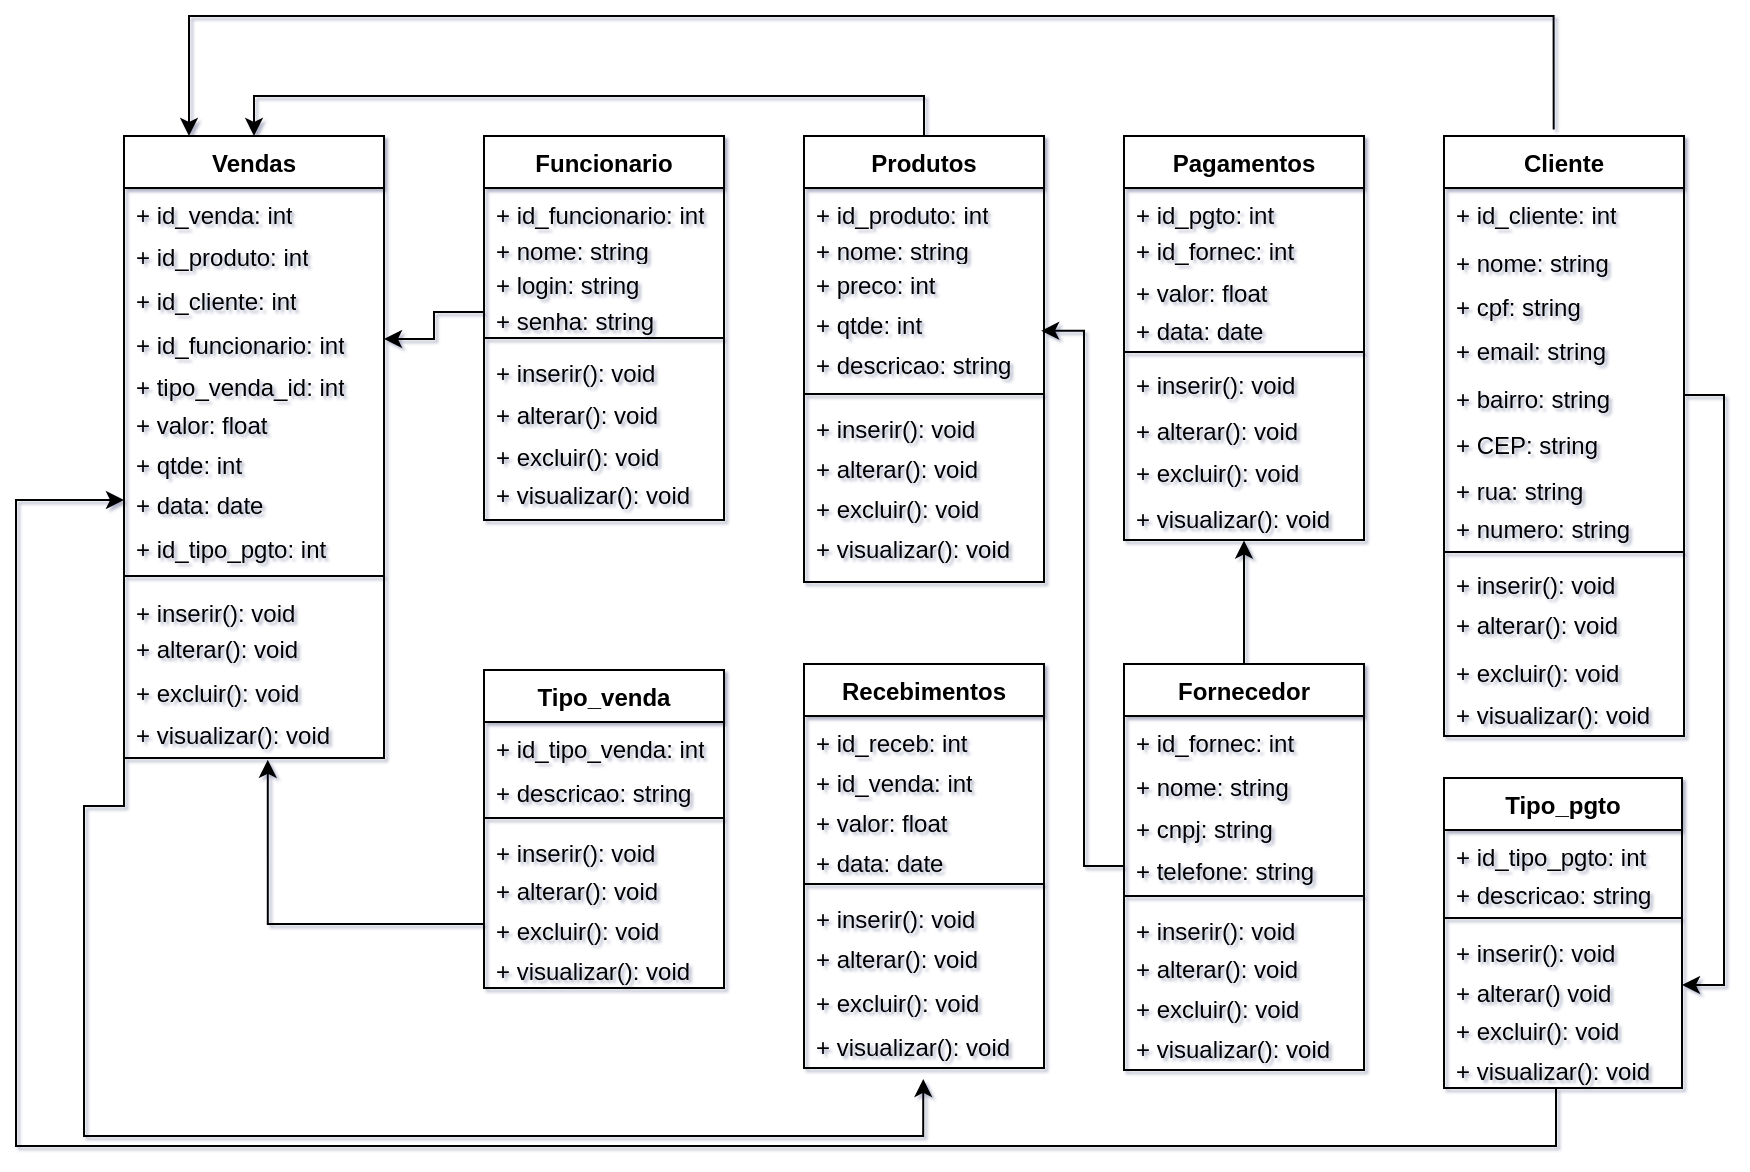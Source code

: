 <mxfile version="21.8.2" type="github">
  <diagram id="C5RBs43oDa-KdzZeNtuy" name="Page-1">
    <mxGraphModel dx="1515" dy="1010" grid="0" gridSize="10" guides="1" tooltips="1" connect="1" arrows="1" fold="1" page="0" pageScale="1" pageWidth="827" pageHeight="1169" background="none" math="0" shadow="1">
      <root>
        <mxCell id="WIyWlLk6GJQsqaUBKTNV-0" />
        <mxCell id="WIyWlLk6GJQsqaUBKTNV-1" parent="WIyWlLk6GJQsqaUBKTNV-0" />
        <mxCell id="PftI_As0DloSIWzg-in4-11" value="Pagamentos" style="swimlane;fontStyle=1;align=center;verticalAlign=top;childLayout=stackLayout;horizontal=1;startSize=26;horizontalStack=0;resizeParent=1;resizeParentMax=0;resizeLast=0;collapsible=1;marginBottom=0;whiteSpace=wrap;html=1;" vertex="1" parent="WIyWlLk6GJQsqaUBKTNV-1">
          <mxGeometry x="510" width="120" height="202" as="geometry" />
        </mxCell>
        <mxCell id="PftI_As0DloSIWzg-in4-12" value="+ id_pgto: int" style="text;strokeColor=none;fillColor=none;align=left;verticalAlign=top;spacingLeft=4;spacingRight=4;overflow=hidden;rotatable=0;points=[[0,0.5],[1,0.5]];portConstraint=eastwest;whiteSpace=wrap;html=1;" vertex="1" parent="PftI_As0DloSIWzg-in4-11">
          <mxGeometry y="26" width="120" height="18" as="geometry" />
        </mxCell>
        <mxCell id="PftI_As0DloSIWzg-in4-43" value="+ id_fornec: int" style="text;strokeColor=none;fillColor=none;align=left;verticalAlign=top;spacingLeft=4;spacingRight=4;overflow=hidden;rotatable=0;points=[[0,0.5],[1,0.5]];portConstraint=eastwest;whiteSpace=wrap;html=1;" vertex="1" parent="PftI_As0DloSIWzg-in4-11">
          <mxGeometry y="44" width="120" height="21" as="geometry" />
        </mxCell>
        <mxCell id="PftI_As0DloSIWzg-in4-139" value="+ valor: float" style="text;strokeColor=none;fillColor=none;align=left;verticalAlign=top;spacingLeft=4;spacingRight=4;overflow=hidden;rotatable=0;points=[[0,0.5],[1,0.5]];portConstraint=eastwest;whiteSpace=wrap;html=1;" vertex="1" parent="PftI_As0DloSIWzg-in4-11">
          <mxGeometry y="65" width="120" height="19" as="geometry" />
        </mxCell>
        <mxCell id="PftI_As0DloSIWzg-in4-44" value="+ data: date" style="text;strokeColor=none;fillColor=none;align=left;verticalAlign=top;spacingLeft=4;spacingRight=4;overflow=hidden;rotatable=0;points=[[0,0.5],[1,0.5]];portConstraint=eastwest;whiteSpace=wrap;html=1;" vertex="1" parent="PftI_As0DloSIWzg-in4-11">
          <mxGeometry y="84" width="120" height="21" as="geometry" />
        </mxCell>
        <mxCell id="PftI_As0DloSIWzg-in4-13" value="" style="line;strokeWidth=1;fillColor=none;align=left;verticalAlign=middle;spacingTop=-1;spacingLeft=3;spacingRight=3;rotatable=0;labelPosition=right;points=[];portConstraint=eastwest;strokeColor=inherit;" vertex="1" parent="PftI_As0DloSIWzg-in4-11">
          <mxGeometry y="105" width="120" height="6" as="geometry" />
        </mxCell>
        <mxCell id="PftI_As0DloSIWzg-in4-67" value="+ inserir(): void" style="text;strokeColor=none;fillColor=none;align=left;verticalAlign=top;spacingLeft=4;spacingRight=4;overflow=hidden;rotatable=0;points=[[0,0.5],[1,0.5]];portConstraint=eastwest;whiteSpace=wrap;html=1;" vertex="1" parent="PftI_As0DloSIWzg-in4-11">
          <mxGeometry y="111" width="120" height="23" as="geometry" />
        </mxCell>
        <mxCell id="PftI_As0DloSIWzg-in4-68" value="+ alterar(): void" style="text;strokeColor=none;fillColor=none;align=left;verticalAlign=top;spacingLeft=4;spacingRight=4;overflow=hidden;rotatable=0;points=[[0,0.5],[1,0.5]];portConstraint=eastwest;whiteSpace=wrap;html=1;" vertex="1" parent="PftI_As0DloSIWzg-in4-11">
          <mxGeometry y="134" width="120" height="21" as="geometry" />
        </mxCell>
        <mxCell id="PftI_As0DloSIWzg-in4-69" value="+ excluir(): void" style="text;strokeColor=none;fillColor=none;align=left;verticalAlign=top;spacingLeft=4;spacingRight=4;overflow=hidden;rotatable=0;points=[[0,0.5],[1,0.5]];portConstraint=eastwest;whiteSpace=wrap;html=1;" vertex="1" parent="PftI_As0DloSIWzg-in4-11">
          <mxGeometry y="155" width="120" height="23" as="geometry" />
        </mxCell>
        <mxCell id="PftI_As0DloSIWzg-in4-70" value="+ visualizar(): void" style="text;strokeColor=none;fillColor=none;align=left;verticalAlign=top;spacingLeft=4;spacingRight=4;overflow=hidden;rotatable=0;points=[[0,0.5],[1,0.5]];portConstraint=eastwest;whiteSpace=wrap;html=1;" vertex="1" parent="PftI_As0DloSIWzg-in4-11">
          <mxGeometry y="178" width="120" height="24" as="geometry" />
        </mxCell>
        <mxCell id="PftI_As0DloSIWzg-in4-15" value="Funcionario" style="swimlane;fontStyle=1;align=center;verticalAlign=top;childLayout=stackLayout;horizontal=1;startSize=26;horizontalStack=0;resizeParent=1;resizeParentMax=0;resizeLast=0;collapsible=1;marginBottom=0;whiteSpace=wrap;html=1;" vertex="1" parent="WIyWlLk6GJQsqaUBKTNV-1">
          <mxGeometry x="190" width="120" height="192" as="geometry">
            <mxRectangle x="30" y="192" width="110" height="30" as="alternateBounds" />
          </mxGeometry>
        </mxCell>
        <mxCell id="PftI_As0DloSIWzg-in4-16" value="+ id_funcionario: int" style="text;strokeColor=none;fillColor=none;align=left;verticalAlign=top;spacingLeft=4;spacingRight=4;overflow=hidden;rotatable=0;points=[[0,0.5],[1,0.5]];portConstraint=eastwest;whiteSpace=wrap;html=1;" vertex="1" parent="PftI_As0DloSIWzg-in4-15">
          <mxGeometry y="26" width="120" height="18" as="geometry" />
        </mxCell>
        <mxCell id="PftI_As0DloSIWzg-in4-81" value="+ nome: string" style="text;strokeColor=none;fillColor=none;align=left;verticalAlign=top;spacingLeft=4;spacingRight=4;overflow=hidden;rotatable=0;points=[[0,0.5],[1,0.5]];portConstraint=eastwest;whiteSpace=wrap;html=1;" vertex="1" parent="PftI_As0DloSIWzg-in4-15">
          <mxGeometry y="44" width="120" height="17" as="geometry" />
        </mxCell>
        <mxCell id="PftI_As0DloSIWzg-in4-82" value="+ login: string" style="text;strokeColor=none;fillColor=none;align=left;verticalAlign=top;spacingLeft=4;spacingRight=4;overflow=hidden;rotatable=0;points=[[0,0.5],[1,0.5]];portConstraint=eastwest;whiteSpace=wrap;html=1;" vertex="1" parent="PftI_As0DloSIWzg-in4-15">
          <mxGeometry y="61" width="120" height="18" as="geometry" />
        </mxCell>
        <mxCell id="PftI_As0DloSIWzg-in4-83" value="+ senha: string" style="text;strokeColor=none;fillColor=none;align=left;verticalAlign=top;spacingLeft=4;spacingRight=4;overflow=hidden;rotatable=0;points=[[0,0.5],[1,0.5]];portConstraint=eastwest;whiteSpace=wrap;html=1;" vertex="1" parent="PftI_As0DloSIWzg-in4-15">
          <mxGeometry y="79" width="120" height="18" as="geometry" />
        </mxCell>
        <mxCell id="PftI_As0DloSIWzg-in4-17" value="" style="line;strokeWidth=1;fillColor=none;align=left;verticalAlign=middle;spacingTop=-1;spacingLeft=3;spacingRight=3;rotatable=0;labelPosition=right;points=[];portConstraint=eastwest;strokeColor=inherit;" vertex="1" parent="PftI_As0DloSIWzg-in4-15">
          <mxGeometry y="97" width="120" height="8" as="geometry" />
        </mxCell>
        <mxCell id="PftI_As0DloSIWzg-in4-18" value="+ inserir(): void&lt;br&gt;" style="text;strokeColor=none;fillColor=none;align=left;verticalAlign=top;spacingLeft=4;spacingRight=4;overflow=hidden;rotatable=0;points=[[0,0.5],[1,0.5]];portConstraint=eastwest;whiteSpace=wrap;html=1;" vertex="1" parent="PftI_As0DloSIWzg-in4-15">
          <mxGeometry y="105" width="120" height="21" as="geometry" />
        </mxCell>
        <mxCell id="PftI_As0DloSIWzg-in4-85" value="+ alterar(): void" style="text;strokeColor=none;fillColor=none;align=left;verticalAlign=top;spacingLeft=4;spacingRight=4;overflow=hidden;rotatable=0;points=[[0,0.5],[1,0.5]];portConstraint=eastwest;whiteSpace=wrap;html=1;" vertex="1" parent="PftI_As0DloSIWzg-in4-15">
          <mxGeometry y="126" width="120" height="21" as="geometry" />
        </mxCell>
        <mxCell id="PftI_As0DloSIWzg-in4-86" value="+ excluir(): void" style="text;strokeColor=none;fillColor=none;align=left;verticalAlign=top;spacingLeft=4;spacingRight=4;overflow=hidden;rotatable=0;points=[[0,0.5],[1,0.5]];portConstraint=eastwest;whiteSpace=wrap;html=1;" vertex="1" parent="PftI_As0DloSIWzg-in4-15">
          <mxGeometry y="147" width="120" height="19" as="geometry" />
        </mxCell>
        <mxCell id="PftI_As0DloSIWzg-in4-84" value="+ visualizar(): void" style="text;strokeColor=none;fillColor=none;align=left;verticalAlign=top;spacingLeft=4;spacingRight=4;overflow=hidden;rotatable=0;points=[[0,0.5],[1,0.5]];portConstraint=eastwest;whiteSpace=wrap;html=1;" vertex="1" parent="PftI_As0DloSIWzg-in4-15">
          <mxGeometry y="166" width="120" height="26" as="geometry" />
        </mxCell>
        <mxCell id="PftI_As0DloSIWzg-in4-105" style="edgeStyle=orthogonalEdgeStyle;rounded=0;orthogonalLoop=1;jettySize=auto;html=1;entryX=0.25;entryY=0;entryDx=0;entryDy=0;exitX=0.457;exitY=-0.011;exitDx=0;exitDy=0;exitPerimeter=0;" edge="1" parent="WIyWlLk6GJQsqaUBKTNV-1" source="PftI_As0DloSIWzg-in4-20" target="PftI_As0DloSIWzg-in4-32">
          <mxGeometry relative="1" as="geometry">
            <mxPoint x="728" y="-50" as="sourcePoint" />
            <mxPoint x="40" y="-50" as="targetPoint" />
            <Array as="points">
              <mxPoint x="725" y="-60" />
              <mxPoint x="43" y="-60" />
            </Array>
          </mxGeometry>
        </mxCell>
        <mxCell id="PftI_As0DloSIWzg-in4-20" value="Cliente" style="swimlane;fontStyle=1;align=center;verticalAlign=top;childLayout=stackLayout;horizontal=1;startSize=26;horizontalStack=0;resizeParent=1;resizeParentMax=0;resizeLast=0;collapsible=1;marginBottom=0;whiteSpace=wrap;html=1;" vertex="1" parent="WIyWlLk6GJQsqaUBKTNV-1">
          <mxGeometry x="670" width="120" height="300" as="geometry" />
        </mxCell>
        <mxCell id="PftI_As0DloSIWzg-in4-21" value="+ id_cliente: int" style="text;strokeColor=none;fillColor=none;align=left;verticalAlign=top;spacingLeft=4;spacingRight=4;overflow=hidden;rotatable=0;points=[[0,0.5],[1,0.5]];portConstraint=eastwest;whiteSpace=wrap;html=1;" vertex="1" parent="PftI_As0DloSIWzg-in4-20">
          <mxGeometry y="26" width="120" height="24" as="geometry" />
        </mxCell>
        <mxCell id="PftI_As0DloSIWzg-in4-55" value="+ nome: string" style="text;strokeColor=none;fillColor=none;align=left;verticalAlign=top;spacingLeft=4;spacingRight=4;overflow=hidden;rotatable=0;points=[[0,0.5],[1,0.5]];portConstraint=eastwest;whiteSpace=wrap;html=1;" vertex="1" parent="PftI_As0DloSIWzg-in4-20">
          <mxGeometry y="50" width="120" height="22" as="geometry" />
        </mxCell>
        <mxCell id="PftI_As0DloSIWzg-in4-56" value="+ cpf: string" style="text;strokeColor=none;fillColor=none;align=left;verticalAlign=top;spacingLeft=4;spacingRight=4;overflow=hidden;rotatable=0;points=[[0,0.5],[1,0.5]];portConstraint=eastwest;whiteSpace=wrap;html=1;" vertex="1" parent="PftI_As0DloSIWzg-in4-20">
          <mxGeometry y="72" width="120" height="22" as="geometry" />
        </mxCell>
        <mxCell id="PftI_As0DloSIWzg-in4-57" value="+ email: string" style="text;strokeColor=none;fillColor=none;align=left;verticalAlign=top;spacingLeft=4;spacingRight=4;overflow=hidden;rotatable=0;points=[[0,0.5],[1,0.5]];portConstraint=eastwest;whiteSpace=wrap;html=1;" vertex="1" parent="PftI_As0DloSIWzg-in4-20">
          <mxGeometry y="94" width="120" height="24" as="geometry" />
        </mxCell>
        <mxCell id="PftI_As0DloSIWzg-in4-58" value="+ bairro: string" style="text;strokeColor=none;fillColor=none;align=left;verticalAlign=top;spacingLeft=4;spacingRight=4;overflow=hidden;rotatable=0;points=[[0,0.5],[1,0.5]];portConstraint=eastwest;whiteSpace=wrap;html=1;" vertex="1" parent="PftI_As0DloSIWzg-in4-20">
          <mxGeometry y="118" width="120" height="23" as="geometry" />
        </mxCell>
        <mxCell id="PftI_As0DloSIWzg-in4-63" value="+ CEP: string" style="text;strokeColor=none;fillColor=none;align=left;verticalAlign=top;spacingLeft=4;spacingRight=4;overflow=hidden;rotatable=0;points=[[0,0.5],[1,0.5]];portConstraint=eastwest;whiteSpace=wrap;html=1;" vertex="1" parent="PftI_As0DloSIWzg-in4-20">
          <mxGeometry y="141" width="120" height="23" as="geometry" />
        </mxCell>
        <mxCell id="PftI_As0DloSIWzg-in4-65" value="+ rua: string" style="text;strokeColor=none;fillColor=none;align=left;verticalAlign=top;spacingLeft=4;spacingRight=4;overflow=hidden;rotatable=0;points=[[0,0.5],[1,0.5]];portConstraint=eastwest;whiteSpace=wrap;html=1;" vertex="1" parent="PftI_As0DloSIWzg-in4-20">
          <mxGeometry y="164" width="120" height="19" as="geometry" />
        </mxCell>
        <mxCell id="PftI_As0DloSIWzg-in4-66" value="+ numero: string" style="text;strokeColor=none;fillColor=none;align=left;verticalAlign=top;spacingLeft=4;spacingRight=4;overflow=hidden;rotatable=0;points=[[0,0.5],[1,0.5]];portConstraint=eastwest;whiteSpace=wrap;html=1;" vertex="1" parent="PftI_As0DloSIWzg-in4-20">
          <mxGeometry y="183" width="120" height="22" as="geometry" />
        </mxCell>
        <mxCell id="PftI_As0DloSIWzg-in4-22" value="" style="line;strokeWidth=1;fillColor=none;align=left;verticalAlign=middle;spacingTop=-1;spacingLeft=3;spacingRight=3;rotatable=0;labelPosition=right;points=[];portConstraint=eastwest;strokeColor=inherit;" vertex="1" parent="PftI_As0DloSIWzg-in4-20">
          <mxGeometry y="205" width="120" height="6" as="geometry" />
        </mxCell>
        <mxCell id="PftI_As0DloSIWzg-in4-59" value="+ inserir(): void" style="text;strokeColor=none;fillColor=none;align=left;verticalAlign=top;spacingLeft=4;spacingRight=4;overflow=hidden;rotatable=0;points=[[0,0.5],[1,0.5]];portConstraint=eastwest;whiteSpace=wrap;html=1;" vertex="1" parent="PftI_As0DloSIWzg-in4-20">
          <mxGeometry y="211" width="120" height="20" as="geometry" />
        </mxCell>
        <mxCell id="PftI_As0DloSIWzg-in4-61" value="+ alterar(): void" style="text;strokeColor=none;fillColor=none;align=left;verticalAlign=top;spacingLeft=4;spacingRight=4;overflow=hidden;rotatable=0;points=[[0,0.5],[1,0.5]];portConstraint=eastwest;whiteSpace=wrap;html=1;" vertex="1" parent="PftI_As0DloSIWzg-in4-20">
          <mxGeometry y="231" width="120" height="24" as="geometry" />
        </mxCell>
        <mxCell id="PftI_As0DloSIWzg-in4-62" value="+ excluir(): void" style="text;strokeColor=none;fillColor=none;align=left;verticalAlign=top;spacingLeft=4;spacingRight=4;overflow=hidden;rotatable=0;points=[[0,0.5],[1,0.5]];portConstraint=eastwest;whiteSpace=wrap;html=1;" vertex="1" parent="PftI_As0DloSIWzg-in4-20">
          <mxGeometry y="255" width="120" height="21" as="geometry" />
        </mxCell>
        <mxCell id="PftI_As0DloSIWzg-in4-23" value="+ visualizar(): void" style="text;strokeColor=none;fillColor=none;align=left;verticalAlign=top;spacingLeft=4;spacingRight=4;overflow=hidden;rotatable=0;points=[[0,0.5],[1,0.5]];portConstraint=eastwest;whiteSpace=wrap;html=1;" vertex="1" parent="PftI_As0DloSIWzg-in4-20">
          <mxGeometry y="276" width="120" height="24" as="geometry" />
        </mxCell>
        <mxCell id="PftI_As0DloSIWzg-in4-103" style="edgeStyle=orthogonalEdgeStyle;rounded=0;orthogonalLoop=1;jettySize=auto;html=1;exitX=0.5;exitY=0;exitDx=0;exitDy=0;entryX=0.5;entryY=0;entryDx=0;entryDy=0;" edge="1" parent="WIyWlLk6GJQsqaUBKTNV-1" source="PftI_As0DloSIWzg-in4-24" target="PftI_As0DloSIWzg-in4-32">
          <mxGeometry relative="1" as="geometry" />
        </mxCell>
        <mxCell id="PftI_As0DloSIWzg-in4-24" value="Produtos" style="swimlane;fontStyle=1;align=center;verticalAlign=top;childLayout=stackLayout;horizontal=1;startSize=26;horizontalStack=0;resizeParent=1;resizeParentMax=0;resizeLast=0;collapsible=1;marginBottom=0;whiteSpace=wrap;html=1;" vertex="1" parent="WIyWlLk6GJQsqaUBKTNV-1">
          <mxGeometry x="350" width="120" height="223" as="geometry" />
        </mxCell>
        <mxCell id="PftI_As0DloSIWzg-in4-94" value="+ id_produto: int" style="text;strokeColor=none;fillColor=none;align=left;verticalAlign=top;spacingLeft=4;spacingRight=4;overflow=hidden;rotatable=0;points=[[0,0.5],[1,0.5]];portConstraint=eastwest;whiteSpace=wrap;html=1;" vertex="1" parent="PftI_As0DloSIWzg-in4-24">
          <mxGeometry y="26" width="120" height="18" as="geometry" />
        </mxCell>
        <mxCell id="PftI_As0DloSIWzg-in4-95" value="+ nome: string" style="text;strokeColor=none;fillColor=none;align=left;verticalAlign=top;spacingLeft=4;spacingRight=4;overflow=hidden;rotatable=0;points=[[0,0.5],[1,0.5]];portConstraint=eastwest;whiteSpace=wrap;html=1;" vertex="1" parent="PftI_As0DloSIWzg-in4-24">
          <mxGeometry y="44" width="120" height="17" as="geometry" />
        </mxCell>
        <mxCell id="PftI_As0DloSIWzg-in4-97" value="+ preco: int" style="text;strokeColor=none;fillColor=none;align=left;verticalAlign=top;spacingLeft=4;spacingRight=4;overflow=hidden;rotatable=0;points=[[0,0.5],[1,0.5]];portConstraint=eastwest;whiteSpace=wrap;html=1;" vertex="1" parent="PftI_As0DloSIWzg-in4-24">
          <mxGeometry y="61" width="120" height="20" as="geometry" />
        </mxCell>
        <mxCell id="PftI_As0DloSIWzg-in4-96" value="+ qtde: int" style="text;strokeColor=none;fillColor=none;align=left;verticalAlign=top;spacingLeft=4;spacingRight=4;overflow=hidden;rotatable=0;points=[[0,0.5],[1,0.5]];portConstraint=eastwest;whiteSpace=wrap;html=1;" vertex="1" parent="PftI_As0DloSIWzg-in4-24">
          <mxGeometry y="81" width="120" height="20" as="geometry" />
        </mxCell>
        <mxCell id="PftI_As0DloSIWzg-in4-93" value="+ descricao: string" style="text;strokeColor=none;fillColor=none;align=left;verticalAlign=top;spacingLeft=4;spacingRight=4;overflow=hidden;rotatable=0;points=[[0,0.5],[1,0.5]];portConstraint=eastwest;whiteSpace=wrap;html=1;" vertex="1" parent="PftI_As0DloSIWzg-in4-24">
          <mxGeometry y="101" width="120" height="24" as="geometry" />
        </mxCell>
        <mxCell id="PftI_As0DloSIWzg-in4-26" value="" style="line;strokeWidth=1;fillColor=none;align=left;verticalAlign=middle;spacingTop=-1;spacingLeft=3;spacingRight=3;rotatable=0;labelPosition=right;points=[];portConstraint=eastwest;strokeColor=inherit;" vertex="1" parent="PftI_As0DloSIWzg-in4-24">
          <mxGeometry y="125" width="120" height="8" as="geometry" />
        </mxCell>
        <mxCell id="PftI_As0DloSIWzg-in4-27" value="+ inserir(): void" style="text;strokeColor=none;fillColor=none;align=left;verticalAlign=top;spacingLeft=4;spacingRight=4;overflow=hidden;rotatable=0;points=[[0,0.5],[1,0.5]];portConstraint=eastwest;whiteSpace=wrap;html=1;" vertex="1" parent="PftI_As0DloSIWzg-in4-24">
          <mxGeometry y="133" width="120" height="20" as="geometry" />
        </mxCell>
        <mxCell id="PftI_As0DloSIWzg-in4-71" value="+ alterar(): void" style="text;strokeColor=none;fillColor=none;align=left;verticalAlign=top;spacingLeft=4;spacingRight=4;overflow=hidden;rotatable=0;points=[[0,0.5],[1,0.5]];portConstraint=eastwest;whiteSpace=wrap;html=1;" vertex="1" parent="PftI_As0DloSIWzg-in4-24">
          <mxGeometry y="153" width="120" height="20" as="geometry" />
        </mxCell>
        <mxCell id="PftI_As0DloSIWzg-in4-72" value="+ excluir(): void" style="text;strokeColor=none;fillColor=none;align=left;verticalAlign=top;spacingLeft=4;spacingRight=4;overflow=hidden;rotatable=0;points=[[0,0.5],[1,0.5]];portConstraint=eastwest;whiteSpace=wrap;html=1;" vertex="1" parent="PftI_As0DloSIWzg-in4-24">
          <mxGeometry y="173" width="120" height="20" as="geometry" />
        </mxCell>
        <mxCell id="PftI_As0DloSIWzg-in4-73" value="+ visualizar(): void" style="text;strokeColor=none;fillColor=none;align=left;verticalAlign=top;spacingLeft=4;spacingRight=4;overflow=hidden;rotatable=0;points=[[0,0.5],[1,0.5]];portConstraint=eastwest;whiteSpace=wrap;html=1;" vertex="1" parent="PftI_As0DloSIWzg-in4-24">
          <mxGeometry y="193" width="120" height="30" as="geometry" />
        </mxCell>
        <mxCell id="PftI_As0DloSIWzg-in4-32" value="Vendas" style="swimlane;fontStyle=1;align=center;verticalAlign=top;childLayout=stackLayout;horizontal=1;startSize=26;horizontalStack=0;resizeParent=1;resizeParentMax=0;resizeLast=0;collapsible=1;marginBottom=0;whiteSpace=wrap;html=1;" vertex="1" parent="WIyWlLk6GJQsqaUBKTNV-1">
          <mxGeometry x="10" width="130" height="311" as="geometry" />
        </mxCell>
        <mxCell id="PftI_As0DloSIWzg-in4-33" value="+ id_venda: int" style="text;strokeColor=none;fillColor=none;align=left;verticalAlign=top;spacingLeft=4;spacingRight=4;overflow=hidden;rotatable=0;points=[[0,0.5],[1,0.5]];portConstraint=eastwest;whiteSpace=wrap;html=1;" vertex="1" parent="PftI_As0DloSIWzg-in4-32">
          <mxGeometry y="26" width="130" height="21" as="geometry" />
        </mxCell>
        <mxCell id="PftI_As0DloSIWzg-in4-89" value="+ id_produto: int" style="text;strokeColor=none;fillColor=none;align=left;verticalAlign=top;spacingLeft=4;spacingRight=4;overflow=hidden;rotatable=0;points=[[0,0.5],[1,0.5]];portConstraint=eastwest;whiteSpace=wrap;html=1;" vertex="1" parent="PftI_As0DloSIWzg-in4-32">
          <mxGeometry y="47" width="130" height="22" as="geometry" />
        </mxCell>
        <mxCell id="PftI_As0DloSIWzg-in4-48" value="+ id_cliente: int" style="text;strokeColor=none;fillColor=none;align=left;verticalAlign=top;spacingLeft=4;spacingRight=4;overflow=hidden;rotatable=0;points=[[0,0.5],[1,0.5]];portConstraint=eastwest;whiteSpace=wrap;html=1;" vertex="1" parent="PftI_As0DloSIWzg-in4-32">
          <mxGeometry y="69" width="130" height="22" as="geometry" />
        </mxCell>
        <mxCell id="PftI_As0DloSIWzg-in4-50" value="+ id_funcionario: int" style="text;strokeColor=none;fillColor=none;align=left;verticalAlign=top;spacingLeft=4;spacingRight=4;overflow=hidden;rotatable=0;points=[[0,0.5],[1,0.5]];portConstraint=eastwest;whiteSpace=wrap;html=1;" vertex="1" parent="PftI_As0DloSIWzg-in4-32">
          <mxGeometry y="91" width="130" height="21" as="geometry" />
        </mxCell>
        <mxCell id="PftI_As0DloSIWzg-in4-49" value="+ tipo_venda_id: int" style="text;strokeColor=none;fillColor=none;align=left;verticalAlign=top;spacingLeft=4;spacingRight=4;overflow=hidden;rotatable=0;points=[[0,0.5],[1,0.5]];portConstraint=eastwest;whiteSpace=wrap;html=1;" vertex="1" parent="PftI_As0DloSIWzg-in4-32">
          <mxGeometry y="112" width="130" height="19" as="geometry" />
        </mxCell>
        <mxCell id="PftI_As0DloSIWzg-in4-77" value="+ valor: float" style="text;strokeColor=none;fillColor=none;align=left;verticalAlign=top;spacingLeft=4;spacingRight=4;overflow=hidden;rotatable=0;points=[[0,0.5],[1,0.5]];portConstraint=eastwest;whiteSpace=wrap;html=1;" vertex="1" parent="PftI_As0DloSIWzg-in4-32">
          <mxGeometry y="131" width="130" height="20" as="geometry" />
        </mxCell>
        <mxCell id="PftI_As0DloSIWzg-in4-90" value="+ qtde: int" style="text;strokeColor=none;fillColor=none;align=left;verticalAlign=top;spacingLeft=4;spacingRight=4;overflow=hidden;rotatable=0;points=[[0,0.5],[1,0.5]];portConstraint=eastwest;whiteSpace=wrap;html=1;" vertex="1" parent="PftI_As0DloSIWzg-in4-32">
          <mxGeometry y="151" width="130" height="20" as="geometry" />
        </mxCell>
        <mxCell id="PftI_As0DloSIWzg-in4-91" value="+ data: date" style="text;strokeColor=none;fillColor=none;align=left;verticalAlign=top;spacingLeft=4;spacingRight=4;overflow=hidden;rotatable=0;points=[[0,0.5],[1,0.5]];portConstraint=eastwest;whiteSpace=wrap;html=1;" vertex="1" parent="PftI_As0DloSIWzg-in4-32">
          <mxGeometry y="171" width="130" height="22" as="geometry" />
        </mxCell>
        <mxCell id="PftI_As0DloSIWzg-in4-151" value="+ id_tipo_pgto: int" style="text;strokeColor=none;fillColor=none;align=left;verticalAlign=top;spacingLeft=4;spacingRight=4;overflow=hidden;rotatable=0;points=[[0,0.5],[1,0.5]];portConstraint=eastwest;whiteSpace=wrap;html=1;" vertex="1" parent="PftI_As0DloSIWzg-in4-32">
          <mxGeometry y="193" width="130" height="22" as="geometry" />
        </mxCell>
        <mxCell id="PftI_As0DloSIWzg-in4-34" value="" style="line;strokeWidth=1;fillColor=none;align=left;verticalAlign=middle;spacingTop=-1;spacingLeft=3;spacingRight=3;rotatable=0;labelPosition=right;points=[];portConstraint=eastwest;strokeColor=inherit;" vertex="1" parent="PftI_As0DloSIWzg-in4-32">
          <mxGeometry y="215" width="130" height="10" as="geometry" />
        </mxCell>
        <mxCell id="PftI_As0DloSIWzg-in4-35" value="+ inserir(): void" style="text;strokeColor=none;fillColor=none;align=left;verticalAlign=top;spacingLeft=4;spacingRight=4;overflow=hidden;rotatable=0;points=[[0,0.5],[1,0.5]];portConstraint=eastwest;whiteSpace=wrap;html=1;" vertex="1" parent="PftI_As0DloSIWzg-in4-32">
          <mxGeometry y="225" width="130" height="18" as="geometry" />
        </mxCell>
        <mxCell id="PftI_As0DloSIWzg-in4-74" value="+ alterar(): void" style="text;strokeColor=none;fillColor=none;align=left;verticalAlign=top;spacingLeft=4;spacingRight=4;overflow=hidden;rotatable=0;points=[[0,0.5],[1,0.5]];portConstraint=eastwest;whiteSpace=wrap;html=1;" vertex="1" parent="PftI_As0DloSIWzg-in4-32">
          <mxGeometry y="243" width="130" height="22" as="geometry" />
        </mxCell>
        <mxCell id="PftI_As0DloSIWzg-in4-75" value="+ excluir(): void" style="text;strokeColor=none;fillColor=none;align=left;verticalAlign=top;spacingLeft=4;spacingRight=4;overflow=hidden;rotatable=0;points=[[0,0.5],[1,0.5]];portConstraint=eastwest;whiteSpace=wrap;html=1;" vertex="1" parent="PftI_As0DloSIWzg-in4-32">
          <mxGeometry y="265" width="130" height="21" as="geometry" />
        </mxCell>
        <mxCell id="PftI_As0DloSIWzg-in4-76" value="+ visualizar(): void" style="text;strokeColor=none;fillColor=none;align=left;verticalAlign=top;spacingLeft=4;spacingRight=4;overflow=hidden;rotatable=0;points=[[0,0.5],[1,0.5]];portConstraint=eastwest;whiteSpace=wrap;html=1;" vertex="1" parent="PftI_As0DloSIWzg-in4-32">
          <mxGeometry y="286" width="130" height="25" as="geometry" />
        </mxCell>
        <mxCell id="PftI_As0DloSIWzg-in4-51" value="Tipo_venda" style="swimlane;fontStyle=1;align=center;verticalAlign=top;childLayout=stackLayout;horizontal=1;startSize=26;horizontalStack=0;resizeParent=1;resizeParentMax=0;resizeLast=0;collapsible=1;marginBottom=0;whiteSpace=wrap;html=1;" vertex="1" parent="WIyWlLk6GJQsqaUBKTNV-1">
          <mxGeometry x="190" y="267" width="120" height="159" as="geometry" />
        </mxCell>
        <mxCell id="PftI_As0DloSIWzg-in4-78" value="+ id_tipo_venda: int" style="text;strokeColor=none;fillColor=none;align=left;verticalAlign=top;spacingLeft=4;spacingRight=4;overflow=hidden;rotatable=0;points=[[0,0.5],[1,0.5]];portConstraint=eastwest;whiteSpace=wrap;html=1;" vertex="1" parent="PftI_As0DloSIWzg-in4-51">
          <mxGeometry y="26" width="120" height="22" as="geometry" />
        </mxCell>
        <mxCell id="PftI_As0DloSIWzg-in4-52" value="+ descricao: string" style="text;strokeColor=none;fillColor=none;align=left;verticalAlign=top;spacingLeft=4;spacingRight=4;overflow=hidden;rotatable=0;points=[[0,0.5],[1,0.5]];portConstraint=eastwest;whiteSpace=wrap;html=1;" vertex="1" parent="PftI_As0DloSIWzg-in4-51">
          <mxGeometry y="48" width="120" height="22" as="geometry" />
        </mxCell>
        <mxCell id="PftI_As0DloSIWzg-in4-53" value="" style="line;strokeWidth=1;fillColor=none;align=left;verticalAlign=middle;spacingTop=-1;spacingLeft=3;spacingRight=3;rotatable=0;labelPosition=right;points=[];portConstraint=eastwest;strokeColor=inherit;" vertex="1" parent="PftI_As0DloSIWzg-in4-51">
          <mxGeometry y="70" width="120" height="8" as="geometry" />
        </mxCell>
        <mxCell id="PftI_As0DloSIWzg-in4-79" value="+ inserir(): void" style="text;strokeColor=none;fillColor=none;align=left;verticalAlign=top;spacingLeft=4;spacingRight=4;overflow=hidden;rotatable=0;points=[[0,0.5],[1,0.5]];portConstraint=eastwest;whiteSpace=wrap;html=1;" vertex="1" parent="PftI_As0DloSIWzg-in4-51">
          <mxGeometry y="78" width="120" height="19" as="geometry" />
        </mxCell>
        <mxCell id="PftI_As0DloSIWzg-in4-54" value="+ alterar(): void" style="text;strokeColor=none;fillColor=none;align=left;verticalAlign=top;spacingLeft=4;spacingRight=4;overflow=hidden;rotatable=0;points=[[0,0.5],[1,0.5]];portConstraint=eastwest;whiteSpace=wrap;html=1;" vertex="1" parent="PftI_As0DloSIWzg-in4-51">
          <mxGeometry y="97" width="120" height="20" as="geometry" />
        </mxCell>
        <mxCell id="PftI_As0DloSIWzg-in4-87" value="+ excluir(): void" style="text;strokeColor=none;fillColor=none;align=left;verticalAlign=top;spacingLeft=4;spacingRight=4;overflow=hidden;rotatable=0;points=[[0,0.5],[1,0.5]];portConstraint=eastwest;whiteSpace=wrap;html=1;" vertex="1" parent="PftI_As0DloSIWzg-in4-51">
          <mxGeometry y="117" width="120" height="20" as="geometry" />
        </mxCell>
        <mxCell id="PftI_As0DloSIWzg-in4-88" value="+ visualizar(): void" style="text;strokeColor=none;fillColor=none;align=left;verticalAlign=top;spacingLeft=4;spacingRight=4;overflow=hidden;rotatable=0;points=[[0,0.5],[1,0.5]];portConstraint=eastwest;whiteSpace=wrap;html=1;" vertex="1" parent="PftI_As0DloSIWzg-in4-51">
          <mxGeometry y="137" width="120" height="22" as="geometry" />
        </mxCell>
        <mxCell id="PftI_As0DloSIWzg-in4-101" style="edgeStyle=orthogonalEdgeStyle;rounded=0;orthogonalLoop=1;jettySize=auto;html=1;exitX=0;exitY=0.5;exitDx=0;exitDy=0;entryX=0.553;entryY=1.036;entryDx=0;entryDy=0;entryPerimeter=0;" edge="1" parent="WIyWlLk6GJQsqaUBKTNV-1" source="PftI_As0DloSIWzg-in4-87" target="PftI_As0DloSIWzg-in4-76">
          <mxGeometry relative="1" as="geometry" />
        </mxCell>
        <mxCell id="PftI_As0DloSIWzg-in4-102" style="edgeStyle=orthogonalEdgeStyle;rounded=0;orthogonalLoop=1;jettySize=auto;html=1;exitX=0;exitY=0.5;exitDx=0;exitDy=0;entryX=1;entryY=0.5;entryDx=0;entryDy=0;" edge="1" parent="WIyWlLk6GJQsqaUBKTNV-1" source="PftI_As0DloSIWzg-in4-83" target="PftI_As0DloSIWzg-in4-50">
          <mxGeometry relative="1" as="geometry" />
        </mxCell>
        <mxCell id="PftI_As0DloSIWzg-in4-107" value="Fornecedor" style="swimlane;fontStyle=1;align=center;verticalAlign=top;childLayout=stackLayout;horizontal=1;startSize=26;horizontalStack=0;resizeParent=1;resizeParentMax=0;resizeLast=0;collapsible=1;marginBottom=0;whiteSpace=wrap;html=1;" vertex="1" parent="WIyWlLk6GJQsqaUBKTNV-1">
          <mxGeometry x="510" y="264" width="120" height="203" as="geometry" />
        </mxCell>
        <mxCell id="PftI_As0DloSIWzg-in4-108" value="+ id_fornec: int" style="text;strokeColor=none;fillColor=none;align=left;verticalAlign=top;spacingLeft=4;spacingRight=4;overflow=hidden;rotatable=0;points=[[0,0.5],[1,0.5]];portConstraint=eastwest;whiteSpace=wrap;html=1;" vertex="1" parent="PftI_As0DloSIWzg-in4-107">
          <mxGeometry y="26" width="120" height="22" as="geometry" />
        </mxCell>
        <mxCell id="PftI_As0DloSIWzg-in4-113" value="+ nome: string" style="text;strokeColor=none;fillColor=none;align=left;verticalAlign=top;spacingLeft=4;spacingRight=4;overflow=hidden;rotatable=0;points=[[0,0.5],[1,0.5]];portConstraint=eastwest;whiteSpace=wrap;html=1;" vertex="1" parent="PftI_As0DloSIWzg-in4-107">
          <mxGeometry y="48" width="120" height="21" as="geometry" />
        </mxCell>
        <mxCell id="PftI_As0DloSIWzg-in4-112" value="+ cnpj: string" style="text;strokeColor=none;fillColor=none;align=left;verticalAlign=top;spacingLeft=4;spacingRight=4;overflow=hidden;rotatable=0;points=[[0,0.5],[1,0.5]];portConstraint=eastwest;whiteSpace=wrap;html=1;" vertex="1" parent="PftI_As0DloSIWzg-in4-107">
          <mxGeometry y="69" width="120" height="21" as="geometry" />
        </mxCell>
        <mxCell id="PftI_As0DloSIWzg-in4-111" value="+ telefone: string" style="text;strokeColor=none;fillColor=none;align=left;verticalAlign=top;spacingLeft=4;spacingRight=4;overflow=hidden;rotatable=0;points=[[0,0.5],[1,0.5]];portConstraint=eastwest;whiteSpace=wrap;html=1;" vertex="1" parent="PftI_As0DloSIWzg-in4-107">
          <mxGeometry y="90" width="120" height="22" as="geometry" />
        </mxCell>
        <mxCell id="PftI_As0DloSIWzg-in4-109" value="" style="line;strokeWidth=1;fillColor=none;align=left;verticalAlign=middle;spacingTop=-1;spacingLeft=3;spacingRight=3;rotatable=0;labelPosition=right;points=[];portConstraint=eastwest;strokeColor=inherit;" vertex="1" parent="PftI_As0DloSIWzg-in4-107">
          <mxGeometry y="112" width="120" height="8" as="geometry" />
        </mxCell>
        <mxCell id="PftI_As0DloSIWzg-in4-116" value="+ inserir(): void" style="text;strokeColor=none;fillColor=none;align=left;verticalAlign=top;spacingLeft=4;spacingRight=4;overflow=hidden;rotatable=0;points=[[0,0.5],[1,0.5]];portConstraint=eastwest;whiteSpace=wrap;html=1;" vertex="1" parent="PftI_As0DloSIWzg-in4-107">
          <mxGeometry y="120" width="120" height="19" as="geometry" />
        </mxCell>
        <mxCell id="PftI_As0DloSIWzg-in4-115" value="+ alterar(): void" style="text;strokeColor=none;fillColor=none;align=left;verticalAlign=top;spacingLeft=4;spacingRight=4;overflow=hidden;rotatable=0;points=[[0,0.5],[1,0.5]];portConstraint=eastwest;whiteSpace=wrap;html=1;" vertex="1" parent="PftI_As0DloSIWzg-in4-107">
          <mxGeometry y="139" width="120" height="20" as="geometry" />
        </mxCell>
        <mxCell id="PftI_As0DloSIWzg-in4-110" value="+ excluir(): void" style="text;strokeColor=none;fillColor=none;align=left;verticalAlign=top;spacingLeft=4;spacingRight=4;overflow=hidden;rotatable=0;points=[[0,0.5],[1,0.5]];portConstraint=eastwest;whiteSpace=wrap;html=1;" vertex="1" parent="PftI_As0DloSIWzg-in4-107">
          <mxGeometry y="159" width="120" height="20" as="geometry" />
        </mxCell>
        <mxCell id="PftI_As0DloSIWzg-in4-114" value="+ visualizar(): void" style="text;strokeColor=none;fillColor=none;align=left;verticalAlign=top;spacingLeft=4;spacingRight=4;overflow=hidden;rotatable=0;points=[[0,0.5],[1,0.5]];portConstraint=eastwest;whiteSpace=wrap;html=1;" vertex="1" parent="PftI_As0DloSIWzg-in4-107">
          <mxGeometry y="179" width="120" height="24" as="geometry" />
        </mxCell>
        <mxCell id="PftI_As0DloSIWzg-in4-118" style="edgeStyle=orthogonalEdgeStyle;rounded=0;orthogonalLoop=1;jettySize=auto;html=1;exitX=0.5;exitY=0;exitDx=0;exitDy=0;entryX=0.5;entryY=1.012;entryDx=0;entryDy=0;entryPerimeter=0;" edge="1" parent="WIyWlLk6GJQsqaUBKTNV-1" source="PftI_As0DloSIWzg-in4-107" target="PftI_As0DloSIWzg-in4-70">
          <mxGeometry relative="1" as="geometry" />
        </mxCell>
        <mxCell id="PftI_As0DloSIWzg-in4-120" value="Recebimentos" style="swimlane;fontStyle=1;align=center;verticalAlign=top;childLayout=stackLayout;horizontal=1;startSize=26;horizontalStack=0;resizeParent=1;resizeParentMax=0;resizeLast=0;collapsible=1;marginBottom=0;whiteSpace=wrap;html=1;" vertex="1" parent="WIyWlLk6GJQsqaUBKTNV-1">
          <mxGeometry x="350" y="264" width="120" height="202" as="geometry" />
        </mxCell>
        <mxCell id="PftI_As0DloSIWzg-in4-124" value="+ id_receb: int" style="text;strokeColor=none;fillColor=none;align=left;verticalAlign=top;spacingLeft=4;spacingRight=4;overflow=hidden;rotatable=0;points=[[0,0.5],[1,0.5]];portConstraint=eastwest;whiteSpace=wrap;html=1;" vertex="1" parent="PftI_As0DloSIWzg-in4-120">
          <mxGeometry y="26" width="120" height="20" as="geometry" />
        </mxCell>
        <mxCell id="PftI_As0DloSIWzg-in4-125" value="+ id_venda: int" style="text;strokeColor=none;fillColor=none;align=left;verticalAlign=top;spacingLeft=4;spacingRight=4;overflow=hidden;rotatable=0;points=[[0,0.5],[1,0.5]];portConstraint=eastwest;whiteSpace=wrap;html=1;" vertex="1" parent="PftI_As0DloSIWzg-in4-120">
          <mxGeometry y="46" width="120" height="20" as="geometry" />
        </mxCell>
        <mxCell id="PftI_As0DloSIWzg-in4-126" value="+ valor: float" style="text;strokeColor=none;fillColor=none;align=left;verticalAlign=top;spacingLeft=4;spacingRight=4;overflow=hidden;rotatable=0;points=[[0,0.5],[1,0.5]];portConstraint=eastwest;whiteSpace=wrap;html=1;" vertex="1" parent="PftI_As0DloSIWzg-in4-120">
          <mxGeometry y="66" width="120" height="20" as="geometry" />
        </mxCell>
        <mxCell id="PftI_As0DloSIWzg-in4-121" value="+ data: date" style="text;strokeColor=none;fillColor=none;align=left;verticalAlign=top;spacingLeft=4;spacingRight=4;overflow=hidden;rotatable=0;points=[[0,0.5],[1,0.5]];portConstraint=eastwest;whiteSpace=wrap;html=1;" vertex="1" parent="PftI_As0DloSIWzg-in4-120">
          <mxGeometry y="86" width="120" height="20" as="geometry" />
        </mxCell>
        <mxCell id="PftI_As0DloSIWzg-in4-122" value="" style="line;strokeWidth=1;fillColor=none;align=left;verticalAlign=middle;spacingTop=-1;spacingLeft=3;spacingRight=3;rotatable=0;labelPosition=right;points=[];portConstraint=eastwest;strokeColor=inherit;" vertex="1" parent="PftI_As0DloSIWzg-in4-120">
          <mxGeometry y="106" width="120" height="8" as="geometry" />
        </mxCell>
        <mxCell id="PftI_As0DloSIWzg-in4-129" value="+ inserir(): void" style="text;strokeColor=none;fillColor=none;align=left;verticalAlign=top;spacingLeft=4;spacingRight=4;overflow=hidden;rotatable=0;points=[[0,0.5],[1,0.5]];portConstraint=eastwest;whiteSpace=wrap;html=1;" vertex="1" parent="PftI_As0DloSIWzg-in4-120">
          <mxGeometry y="114" width="120" height="20" as="geometry" />
        </mxCell>
        <mxCell id="PftI_As0DloSIWzg-in4-123" value="+ alterar(): void" style="text;strokeColor=none;fillColor=none;align=left;verticalAlign=top;spacingLeft=4;spacingRight=4;overflow=hidden;rotatable=0;points=[[0,0.5],[1,0.5]];portConstraint=eastwest;whiteSpace=wrap;html=1;" vertex="1" parent="PftI_As0DloSIWzg-in4-120">
          <mxGeometry y="134" width="120" height="22" as="geometry" />
        </mxCell>
        <mxCell id="PftI_As0DloSIWzg-in4-128" value="+ excluir(): void" style="text;strokeColor=none;fillColor=none;align=left;verticalAlign=top;spacingLeft=4;spacingRight=4;overflow=hidden;rotatable=0;points=[[0,0.5],[1,0.5]];portConstraint=eastwest;whiteSpace=wrap;html=1;" vertex="1" parent="PftI_As0DloSIWzg-in4-120">
          <mxGeometry y="156" width="120" height="22" as="geometry" />
        </mxCell>
        <mxCell id="PftI_As0DloSIWzg-in4-127" value="+ visualizar(): void" style="text;strokeColor=none;fillColor=none;align=left;verticalAlign=top;spacingLeft=4;spacingRight=4;overflow=hidden;rotatable=0;points=[[0,0.5],[1,0.5]];portConstraint=eastwest;whiteSpace=wrap;html=1;" vertex="1" parent="PftI_As0DloSIWzg-in4-120">
          <mxGeometry y="178" width="120" height="24" as="geometry" />
        </mxCell>
        <mxCell id="PftI_As0DloSIWzg-in4-132" style="edgeStyle=orthogonalEdgeStyle;rounded=0;orthogonalLoop=1;jettySize=auto;html=1;exitX=0;exitY=0.5;exitDx=0;exitDy=0;entryX=0.497;entryY=1.228;entryDx=0;entryDy=0;entryPerimeter=0;" edge="1" parent="WIyWlLk6GJQsqaUBKTNV-1" source="PftI_As0DloSIWzg-in4-76" target="PftI_As0DloSIWzg-in4-127">
          <mxGeometry relative="1" as="geometry">
            <Array as="points">
              <mxPoint x="-10" y="335" />
              <mxPoint x="-10" y="500" />
              <mxPoint x="410" y="500" />
            </Array>
          </mxGeometry>
        </mxCell>
        <mxCell id="PftI_As0DloSIWzg-in4-133" style="edgeStyle=orthogonalEdgeStyle;rounded=0;orthogonalLoop=1;jettySize=auto;html=1;exitX=0;exitY=0.5;exitDx=0;exitDy=0;entryX=0.988;entryY=0.82;entryDx=0;entryDy=0;entryPerimeter=0;" edge="1" parent="WIyWlLk6GJQsqaUBKTNV-1" source="PftI_As0DloSIWzg-in4-111" target="PftI_As0DloSIWzg-in4-96">
          <mxGeometry relative="1" as="geometry" />
        </mxCell>
        <mxCell id="PftI_As0DloSIWzg-in4-140" value="Tipo_pgto" style="swimlane;fontStyle=1;align=center;verticalAlign=top;childLayout=stackLayout;horizontal=1;startSize=26;horizontalStack=0;resizeParent=1;resizeParentMax=0;resizeLast=0;collapsible=1;marginBottom=0;whiteSpace=wrap;html=1;" vertex="1" parent="WIyWlLk6GJQsqaUBKTNV-1">
          <mxGeometry x="670" y="321" width="119" height="155" as="geometry" />
        </mxCell>
        <mxCell id="PftI_As0DloSIWzg-in4-144" value="+ id_tipo_pgto: int" style="text;strokeColor=none;fillColor=none;align=left;verticalAlign=top;spacingLeft=4;spacingRight=4;overflow=hidden;rotatable=0;points=[[0,0.5],[1,0.5]];portConstraint=eastwest;whiteSpace=wrap;html=1;" vertex="1" parent="PftI_As0DloSIWzg-in4-140">
          <mxGeometry y="26" width="119" height="19" as="geometry" />
        </mxCell>
        <mxCell id="PftI_As0DloSIWzg-in4-146" value="+ descricao: string" style="text;strokeColor=none;fillColor=none;align=left;verticalAlign=top;spacingLeft=4;spacingRight=4;overflow=hidden;rotatable=0;points=[[0,0.5],[1,0.5]];portConstraint=eastwest;whiteSpace=wrap;html=1;" vertex="1" parent="PftI_As0DloSIWzg-in4-140">
          <mxGeometry y="45" width="119" height="21" as="geometry" />
        </mxCell>
        <mxCell id="PftI_As0DloSIWzg-in4-142" value="" style="line;strokeWidth=1;fillColor=none;align=left;verticalAlign=middle;spacingTop=-1;spacingLeft=3;spacingRight=3;rotatable=0;labelPosition=right;points=[];portConstraint=eastwest;strokeColor=inherit;" vertex="1" parent="PftI_As0DloSIWzg-in4-140">
          <mxGeometry y="66" width="119" height="8" as="geometry" />
        </mxCell>
        <mxCell id="PftI_As0DloSIWzg-in4-148" value="+ inserir(): void" style="text;strokeColor=none;fillColor=none;align=left;verticalAlign=top;spacingLeft=4;spacingRight=4;overflow=hidden;rotatable=0;points=[[0,0.5],[1,0.5]];portConstraint=eastwest;whiteSpace=wrap;html=1;" vertex="1" parent="PftI_As0DloSIWzg-in4-140">
          <mxGeometry y="74" width="119" height="20" as="geometry" />
        </mxCell>
        <mxCell id="PftI_As0DloSIWzg-in4-149" value="+ alterar() void" style="text;strokeColor=none;fillColor=none;align=left;verticalAlign=top;spacingLeft=4;spacingRight=4;overflow=hidden;rotatable=0;points=[[0,0.5],[1,0.5]];portConstraint=eastwest;whiteSpace=wrap;html=1;" vertex="1" parent="PftI_As0DloSIWzg-in4-140">
          <mxGeometry y="94" width="119" height="19" as="geometry" />
        </mxCell>
        <mxCell id="PftI_As0DloSIWzg-in4-147" value="+ excluir(): void" style="text;strokeColor=none;fillColor=none;align=left;verticalAlign=top;spacingLeft=4;spacingRight=4;overflow=hidden;rotatable=0;points=[[0,0.5],[1,0.5]];portConstraint=eastwest;whiteSpace=wrap;html=1;" vertex="1" parent="PftI_As0DloSIWzg-in4-140">
          <mxGeometry y="113" width="119" height="20" as="geometry" />
        </mxCell>
        <mxCell id="PftI_As0DloSIWzg-in4-143" value="+ visualizar(): void" style="text;strokeColor=none;fillColor=none;align=left;verticalAlign=top;spacingLeft=4;spacingRight=4;overflow=hidden;rotatable=0;points=[[0,0.5],[1,0.5]];portConstraint=eastwest;whiteSpace=wrap;html=1;" vertex="1" parent="PftI_As0DloSIWzg-in4-140">
          <mxGeometry y="133" width="119" height="22" as="geometry" />
        </mxCell>
        <mxCell id="PftI_As0DloSIWzg-in4-152" style="edgeStyle=orthogonalEdgeStyle;rounded=0;orthogonalLoop=1;jettySize=auto;html=1;exitX=0;exitY=0.5;exitDx=0;exitDy=0;entryX=0;entryY=0.5;entryDx=0;entryDy=0;" edge="1" parent="WIyWlLk6GJQsqaUBKTNV-1" source="PftI_As0DloSIWzg-in4-143" target="PftI_As0DloSIWzg-in4-91">
          <mxGeometry relative="1" as="geometry">
            <Array as="points">
              <mxPoint x="670" y="476" />
              <mxPoint x="726" y="476" />
              <mxPoint x="726" y="505" />
              <mxPoint x="-44" y="505" />
              <mxPoint x="-44" y="182" />
            </Array>
          </mxGeometry>
        </mxCell>
        <mxCell id="PftI_As0DloSIWzg-in4-153" style="edgeStyle=orthogonalEdgeStyle;rounded=0;orthogonalLoop=1;jettySize=auto;html=1;exitX=1;exitY=0.5;exitDx=0;exitDy=0;entryX=1;entryY=0.5;entryDx=0;entryDy=0;" edge="1" parent="WIyWlLk6GJQsqaUBKTNV-1" source="PftI_As0DloSIWzg-in4-58" target="PftI_As0DloSIWzg-in4-149">
          <mxGeometry relative="1" as="geometry" />
        </mxCell>
      </root>
    </mxGraphModel>
  </diagram>
</mxfile>
